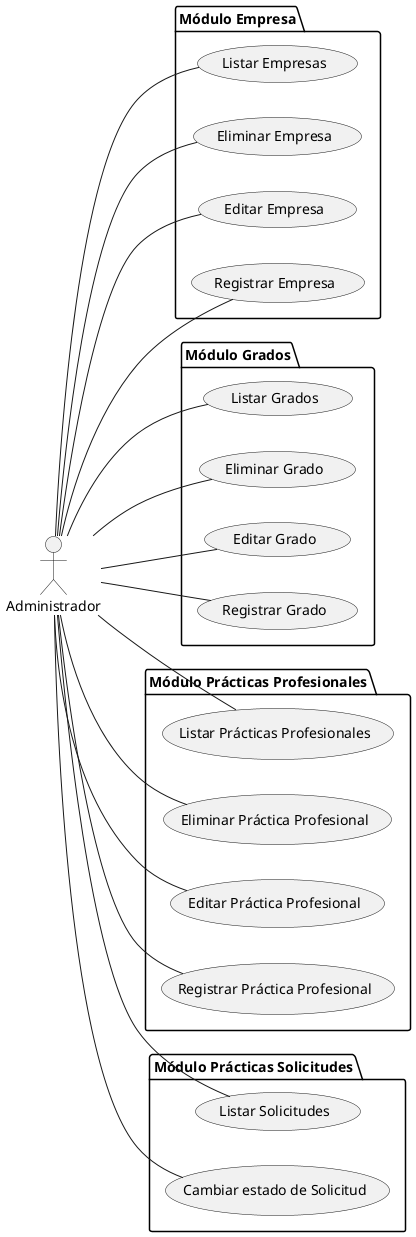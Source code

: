 @startuml

left to right direction

actor Administrador as Admin


package "Módulo Empresa" {
    usecase "Listar Empresas" as E1
    usecase "Eliminar Empresa" as E2
    usecase "Editar Empresa" as E3
    usecase "Registrar Empresa" as E4
}

package "Módulo Grados" {
    usecase "Listar Grados" as G1
    usecase "Eliminar Grado" as G2
    usecase "Editar Grado" as G3
    usecase "Registrar Grado" as G4
}

package "Módulo Prácticas Profesionales" {
    usecase "Listar Prácticas Profesionales" as PP1
    usecase "Eliminar Práctica Profesional" as PP2
    usecase "Editar Práctica Profesional" as PP3
    usecase "Registrar Práctica Profesional" as PP4
}

package "Módulo Prácticas Solicitudes" {
    usecase "Listar Solicitudes" as UC1
    usecase "Cambiar estado de Solicitud" as UC2
}

Admin -- E1
Admin -- E2
Admin -- E3
Admin -- E4

Admin -- G1
Admin -- G2
Admin -- G3
Admin -- G4

Admin -- PP1
Admin -- PP2
Admin -- PP3
Admin -- PP4

Admin -- UC1
Admin -- UC2

@enduml